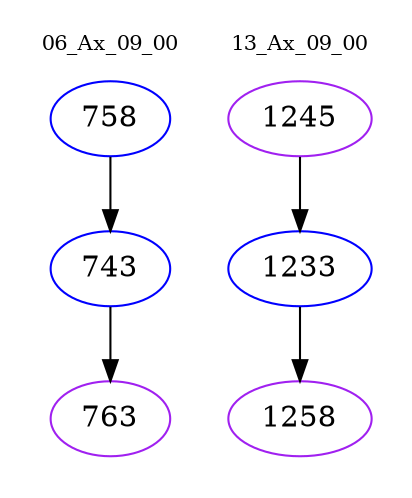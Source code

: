 digraph{
subgraph cluster_0 {
color = white
label = "06_Ax_09_00";
fontsize=10;
T0_758 [label="758", color="blue"]
T0_758 -> T0_743 [color="black"]
T0_743 [label="743", color="blue"]
T0_743 -> T0_763 [color="black"]
T0_763 [label="763", color="purple"]
}
subgraph cluster_1 {
color = white
label = "13_Ax_09_00";
fontsize=10;
T1_1245 [label="1245", color="purple"]
T1_1245 -> T1_1233 [color="black"]
T1_1233 [label="1233", color="blue"]
T1_1233 -> T1_1258 [color="black"]
T1_1258 [label="1258", color="purple"]
}
}

